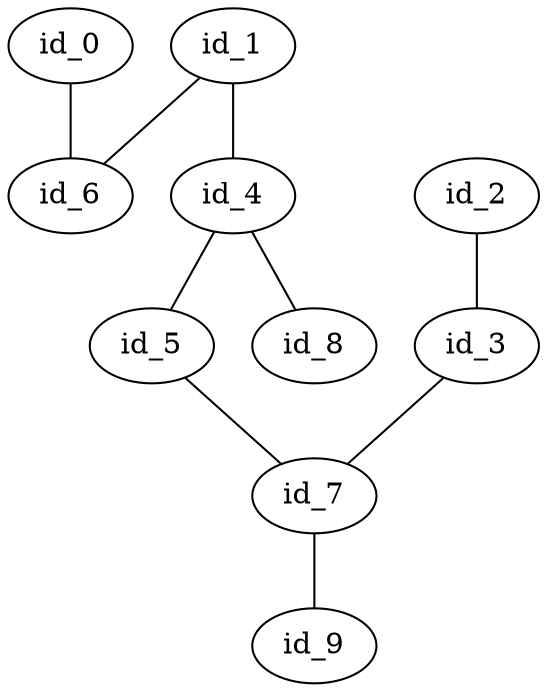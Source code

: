 graph GR{
id_0;
id_1;
id_2;
id_3;
id_4;
id_5;
id_6;
id_7;
id_8;
id_9;
id_1--id_6;
id_3--id_7;
id_0--id_6;
id_4--id_8;
id_4--id_5;
id_5--id_7;
id_1--id_4;
id_7--id_9;
id_2--id_3;
}